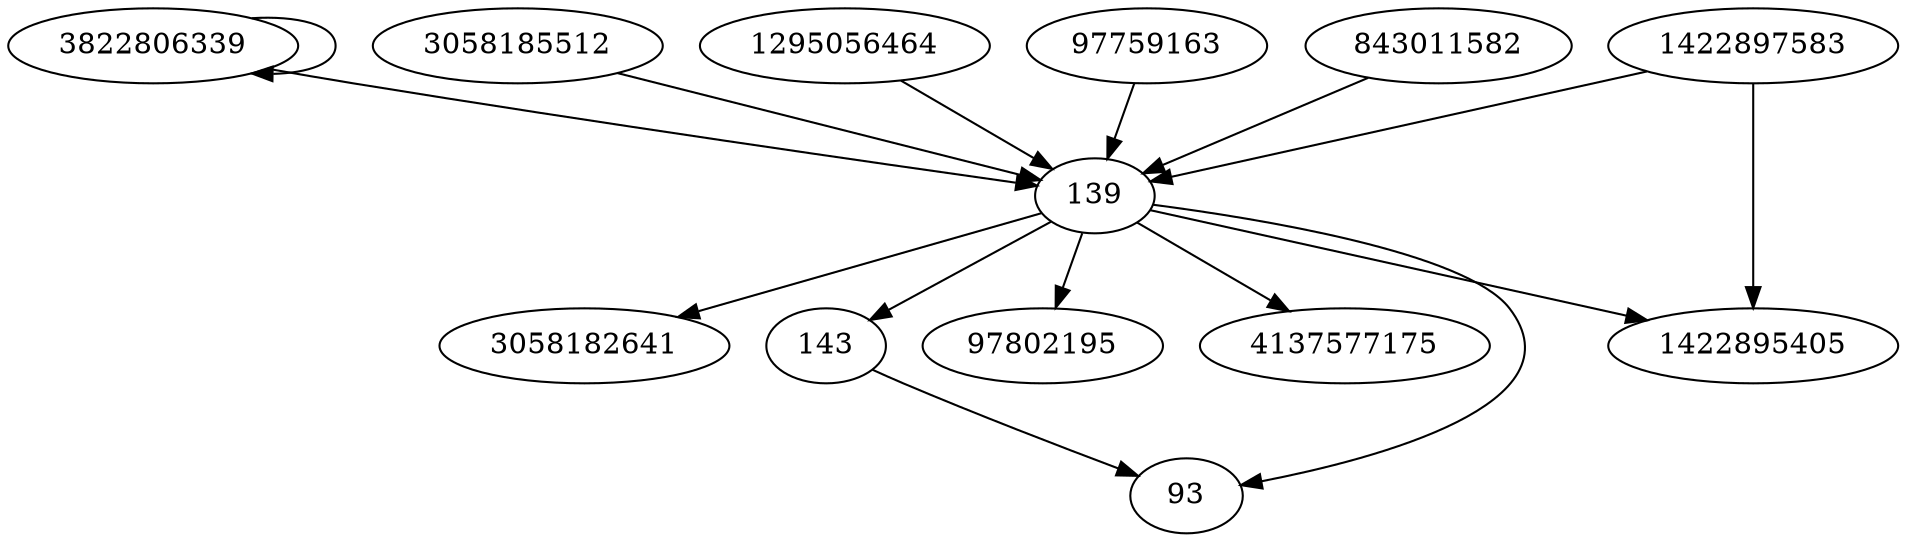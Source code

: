 digraph  {
3822806339;
3058185512;
139;
1422895405;
1422897583;
1295056464;
3058182641;
143;
97802195;
4137577175;
97759163;
93;
843011582;
3822806339 -> 3822806339;
3822806339 -> 139;
3058185512 -> 139;
139 -> 3058182641;
139 -> 1422895405;
139 -> 97802195;
139 -> 4137577175;
139 -> 143;
139 -> 93;
1422897583 -> 1422895405;
1422897583 -> 139;
1295056464 -> 139;
143 -> 93;
97759163 -> 139;
843011582 -> 139;
}
